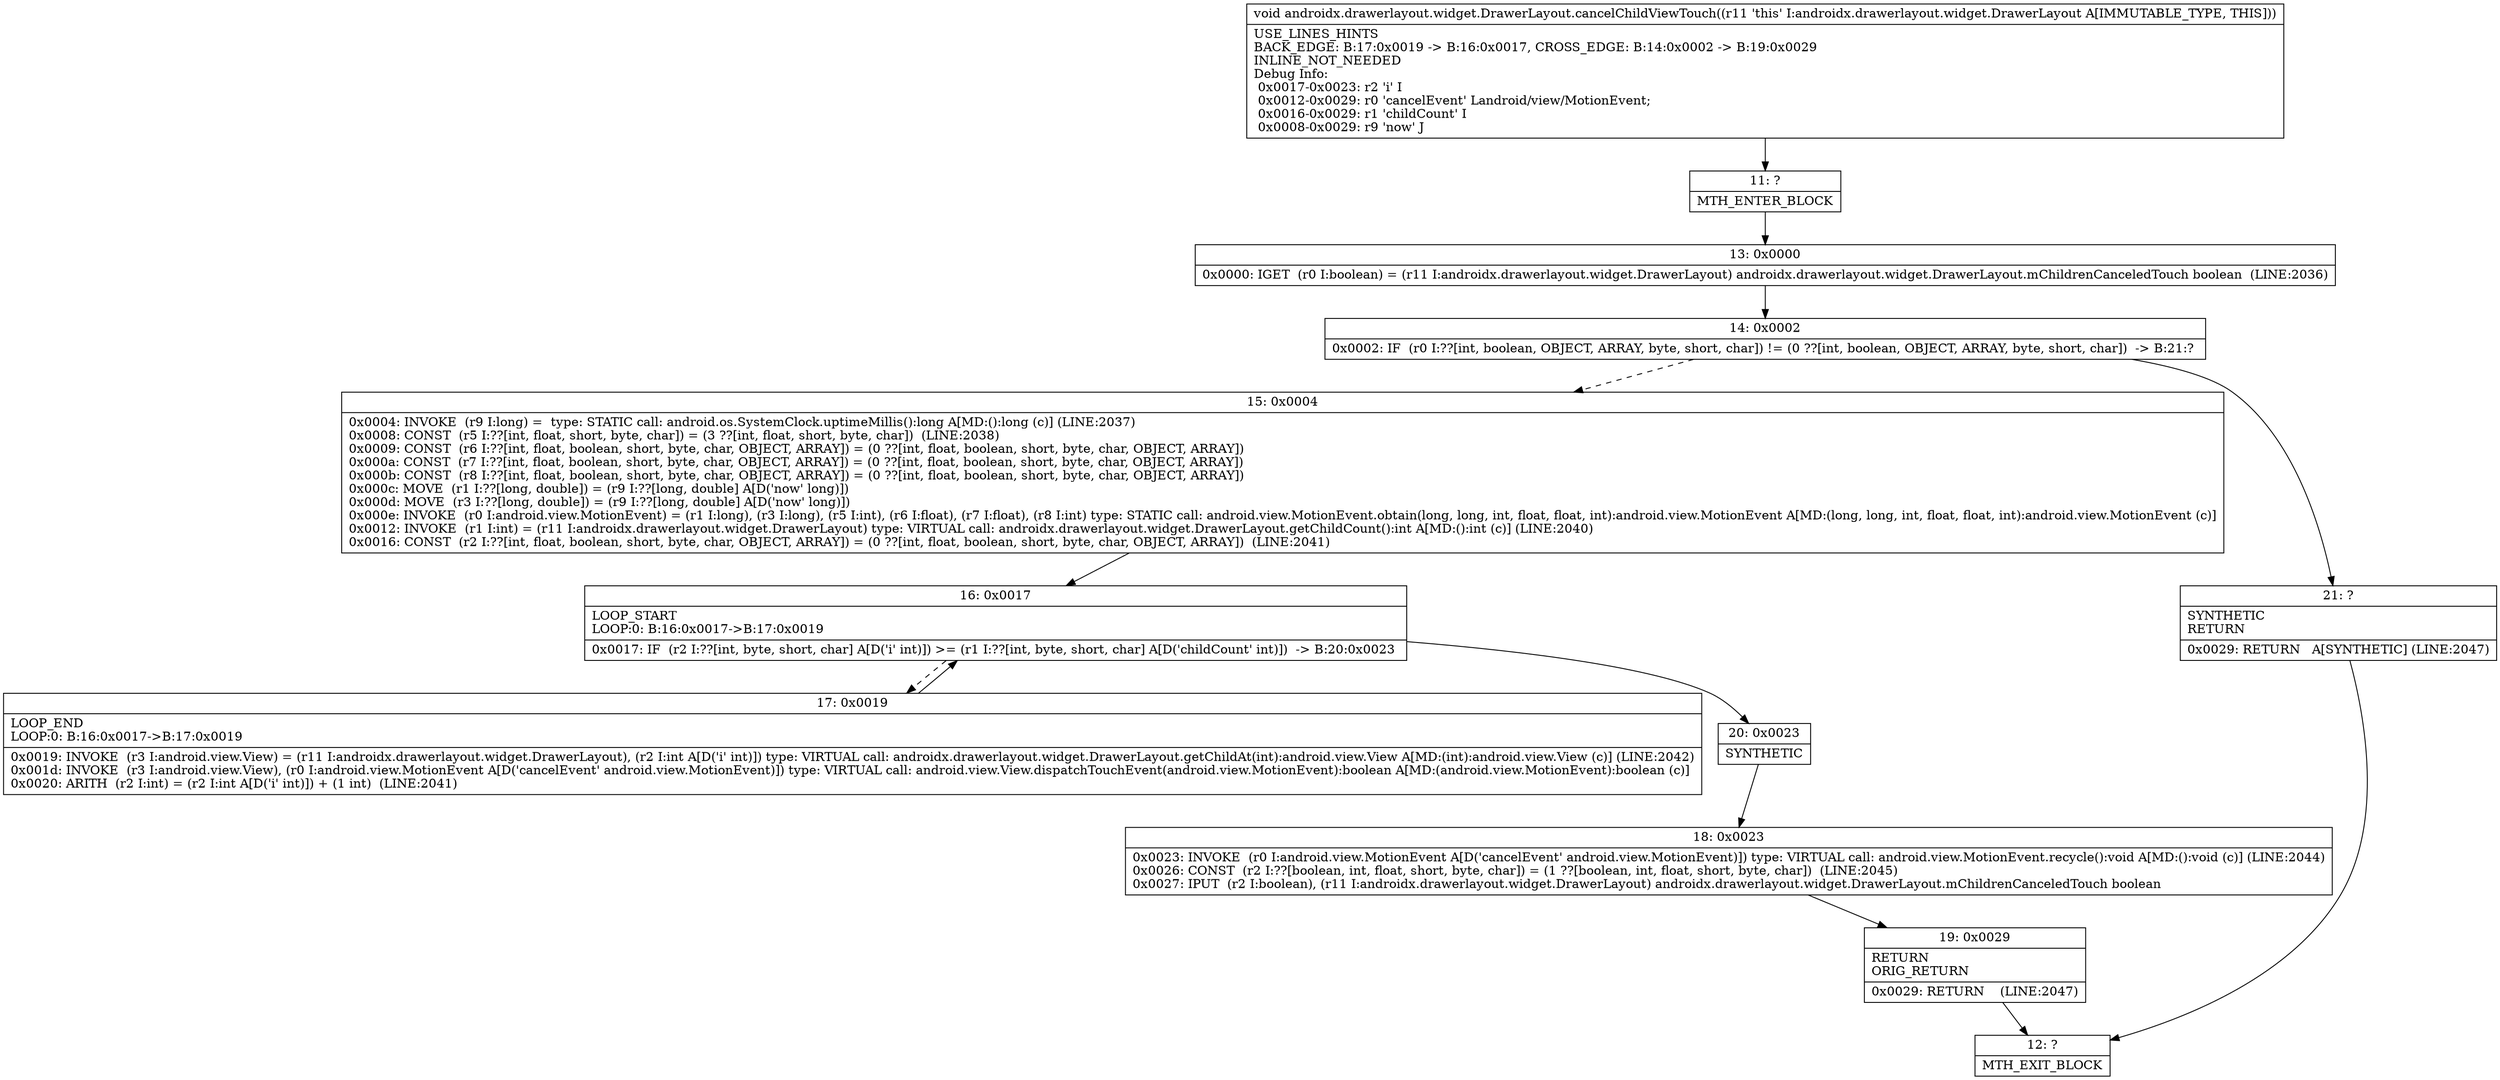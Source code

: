 digraph "CFG forandroidx.drawerlayout.widget.DrawerLayout.cancelChildViewTouch()V" {
Node_11 [shape=record,label="{11\:\ ?|MTH_ENTER_BLOCK\l}"];
Node_13 [shape=record,label="{13\:\ 0x0000|0x0000: IGET  (r0 I:boolean) = (r11 I:androidx.drawerlayout.widget.DrawerLayout) androidx.drawerlayout.widget.DrawerLayout.mChildrenCanceledTouch boolean  (LINE:2036)\l}"];
Node_14 [shape=record,label="{14\:\ 0x0002|0x0002: IF  (r0 I:??[int, boolean, OBJECT, ARRAY, byte, short, char]) != (0 ??[int, boolean, OBJECT, ARRAY, byte, short, char])  \-\> B:21:? \l}"];
Node_15 [shape=record,label="{15\:\ 0x0004|0x0004: INVOKE  (r9 I:long) =  type: STATIC call: android.os.SystemClock.uptimeMillis():long A[MD:():long (c)] (LINE:2037)\l0x0008: CONST  (r5 I:??[int, float, short, byte, char]) = (3 ??[int, float, short, byte, char])  (LINE:2038)\l0x0009: CONST  (r6 I:??[int, float, boolean, short, byte, char, OBJECT, ARRAY]) = (0 ??[int, float, boolean, short, byte, char, OBJECT, ARRAY]) \l0x000a: CONST  (r7 I:??[int, float, boolean, short, byte, char, OBJECT, ARRAY]) = (0 ??[int, float, boolean, short, byte, char, OBJECT, ARRAY]) \l0x000b: CONST  (r8 I:??[int, float, boolean, short, byte, char, OBJECT, ARRAY]) = (0 ??[int, float, boolean, short, byte, char, OBJECT, ARRAY]) \l0x000c: MOVE  (r1 I:??[long, double]) = (r9 I:??[long, double] A[D('now' long)]) \l0x000d: MOVE  (r3 I:??[long, double]) = (r9 I:??[long, double] A[D('now' long)]) \l0x000e: INVOKE  (r0 I:android.view.MotionEvent) = (r1 I:long), (r3 I:long), (r5 I:int), (r6 I:float), (r7 I:float), (r8 I:int) type: STATIC call: android.view.MotionEvent.obtain(long, long, int, float, float, int):android.view.MotionEvent A[MD:(long, long, int, float, float, int):android.view.MotionEvent (c)]\l0x0012: INVOKE  (r1 I:int) = (r11 I:androidx.drawerlayout.widget.DrawerLayout) type: VIRTUAL call: androidx.drawerlayout.widget.DrawerLayout.getChildCount():int A[MD:():int (c)] (LINE:2040)\l0x0016: CONST  (r2 I:??[int, float, boolean, short, byte, char, OBJECT, ARRAY]) = (0 ??[int, float, boolean, short, byte, char, OBJECT, ARRAY])  (LINE:2041)\l}"];
Node_16 [shape=record,label="{16\:\ 0x0017|LOOP_START\lLOOP:0: B:16:0x0017\-\>B:17:0x0019\l|0x0017: IF  (r2 I:??[int, byte, short, char] A[D('i' int)]) \>= (r1 I:??[int, byte, short, char] A[D('childCount' int)])  \-\> B:20:0x0023 \l}"];
Node_17 [shape=record,label="{17\:\ 0x0019|LOOP_END\lLOOP:0: B:16:0x0017\-\>B:17:0x0019\l|0x0019: INVOKE  (r3 I:android.view.View) = (r11 I:androidx.drawerlayout.widget.DrawerLayout), (r2 I:int A[D('i' int)]) type: VIRTUAL call: androidx.drawerlayout.widget.DrawerLayout.getChildAt(int):android.view.View A[MD:(int):android.view.View (c)] (LINE:2042)\l0x001d: INVOKE  (r3 I:android.view.View), (r0 I:android.view.MotionEvent A[D('cancelEvent' android.view.MotionEvent)]) type: VIRTUAL call: android.view.View.dispatchTouchEvent(android.view.MotionEvent):boolean A[MD:(android.view.MotionEvent):boolean (c)]\l0x0020: ARITH  (r2 I:int) = (r2 I:int A[D('i' int)]) + (1 int)  (LINE:2041)\l}"];
Node_20 [shape=record,label="{20\:\ 0x0023|SYNTHETIC\l}"];
Node_18 [shape=record,label="{18\:\ 0x0023|0x0023: INVOKE  (r0 I:android.view.MotionEvent A[D('cancelEvent' android.view.MotionEvent)]) type: VIRTUAL call: android.view.MotionEvent.recycle():void A[MD:():void (c)] (LINE:2044)\l0x0026: CONST  (r2 I:??[boolean, int, float, short, byte, char]) = (1 ??[boolean, int, float, short, byte, char])  (LINE:2045)\l0x0027: IPUT  (r2 I:boolean), (r11 I:androidx.drawerlayout.widget.DrawerLayout) androidx.drawerlayout.widget.DrawerLayout.mChildrenCanceledTouch boolean \l}"];
Node_19 [shape=record,label="{19\:\ 0x0029|RETURN\lORIG_RETURN\l|0x0029: RETURN    (LINE:2047)\l}"];
Node_12 [shape=record,label="{12\:\ ?|MTH_EXIT_BLOCK\l}"];
Node_21 [shape=record,label="{21\:\ ?|SYNTHETIC\lRETURN\l|0x0029: RETURN   A[SYNTHETIC] (LINE:2047)\l}"];
MethodNode[shape=record,label="{void androidx.drawerlayout.widget.DrawerLayout.cancelChildViewTouch((r11 'this' I:androidx.drawerlayout.widget.DrawerLayout A[IMMUTABLE_TYPE, THIS]))  | USE_LINES_HINTS\lBACK_EDGE: B:17:0x0019 \-\> B:16:0x0017, CROSS_EDGE: B:14:0x0002 \-\> B:19:0x0029\lINLINE_NOT_NEEDED\lDebug Info:\l  0x0017\-0x0023: r2 'i' I\l  0x0012\-0x0029: r0 'cancelEvent' Landroid\/view\/MotionEvent;\l  0x0016\-0x0029: r1 'childCount' I\l  0x0008\-0x0029: r9 'now' J\l}"];
MethodNode -> Node_11;Node_11 -> Node_13;
Node_13 -> Node_14;
Node_14 -> Node_15[style=dashed];
Node_14 -> Node_21;
Node_15 -> Node_16;
Node_16 -> Node_17[style=dashed];
Node_16 -> Node_20;
Node_17 -> Node_16;
Node_20 -> Node_18;
Node_18 -> Node_19;
Node_19 -> Node_12;
Node_21 -> Node_12;
}

